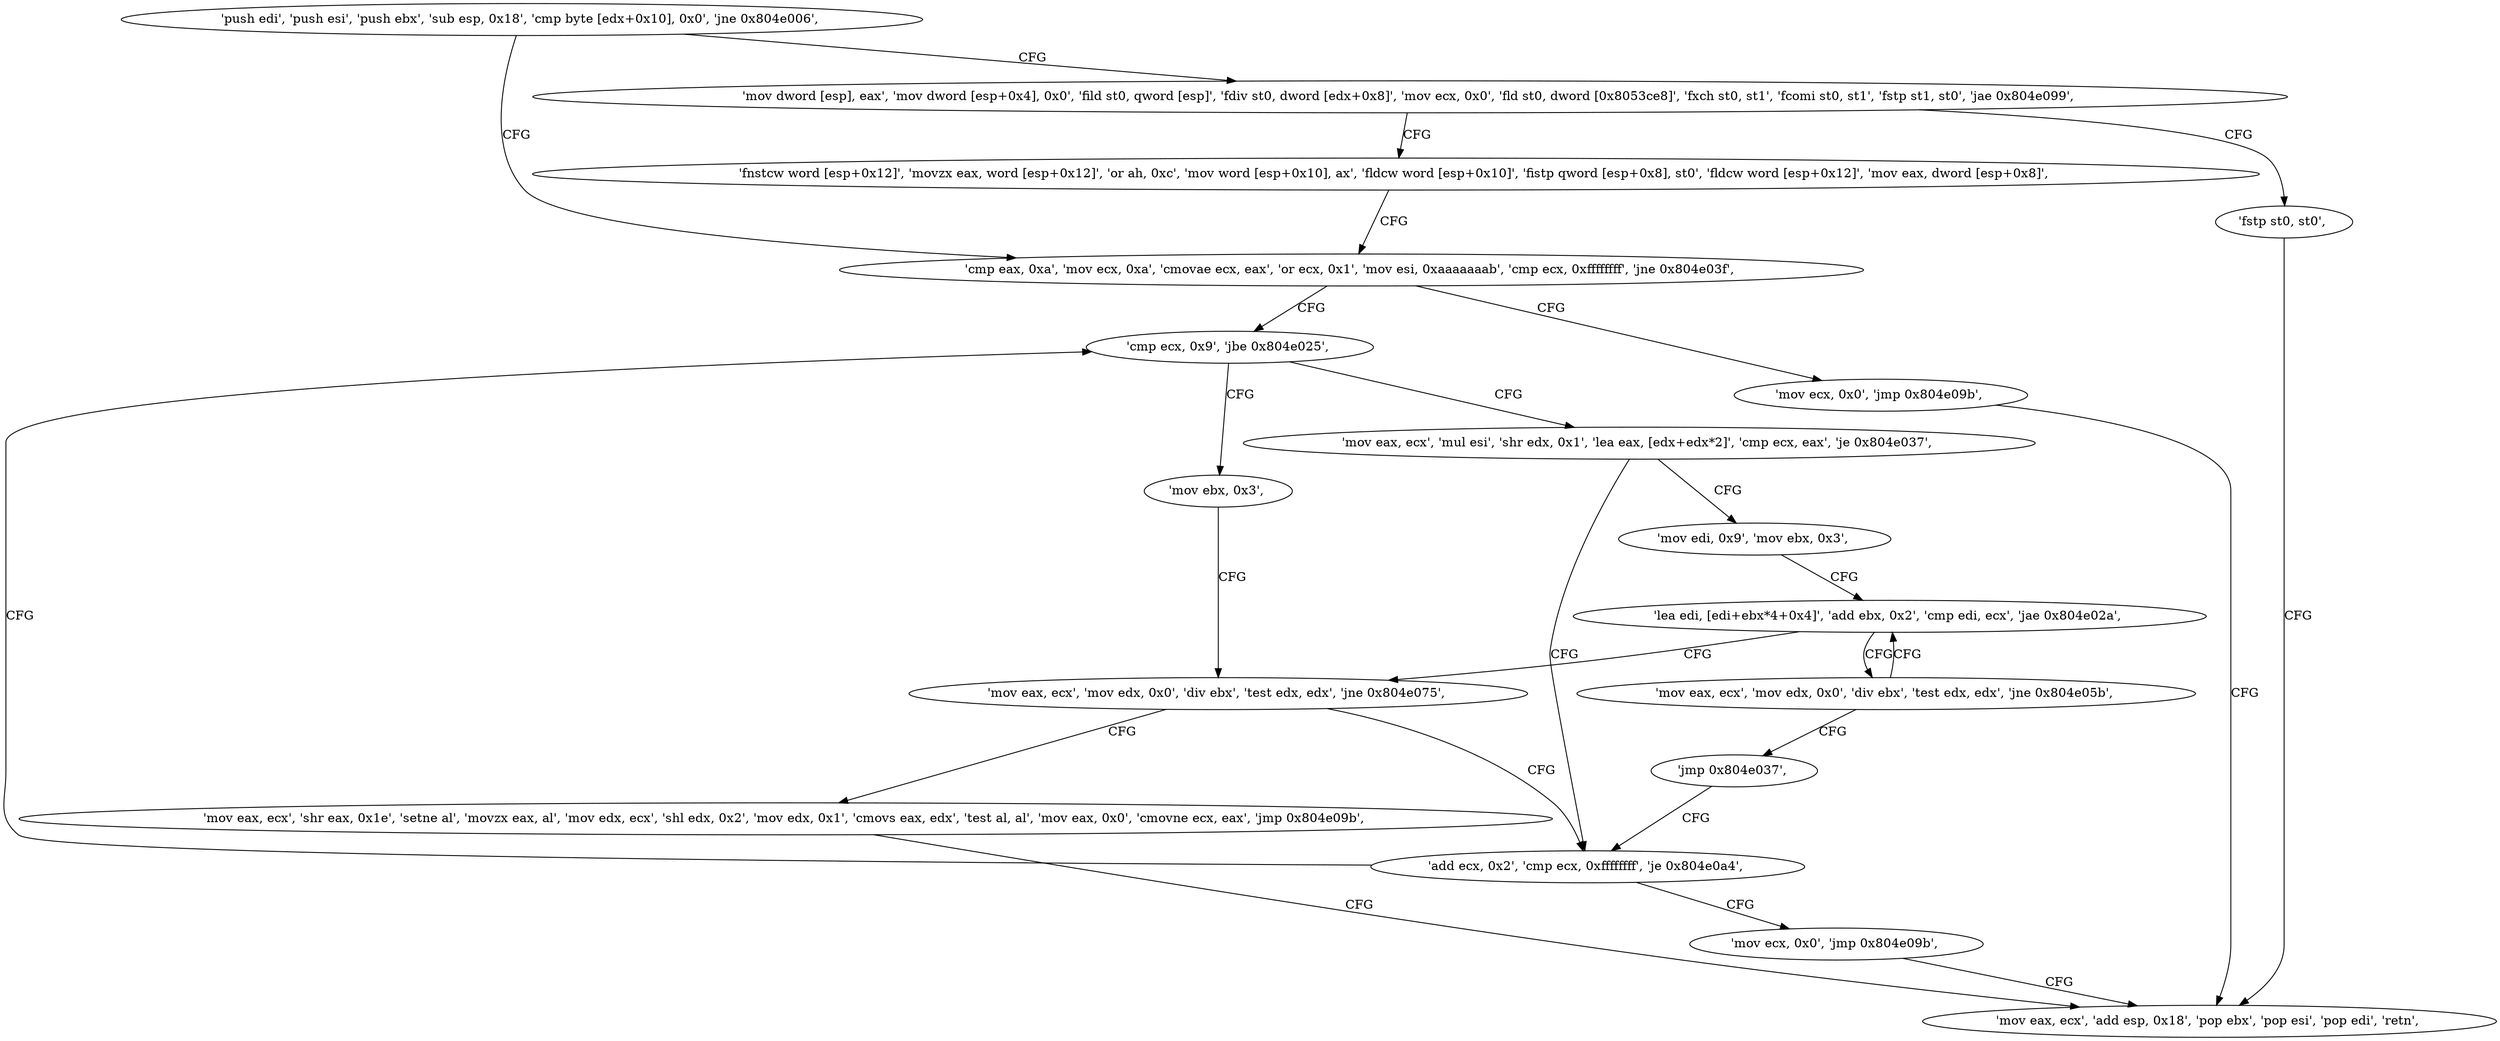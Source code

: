 digraph "func" {
"134537137" [label = "'push edi', 'push esi', 'push ebx', 'sub esp, 0x18', 'cmp byte [edx+0x10], 0x0', 'jne 0x804e006', " ]
"134537222" [label = "'cmp eax, 0xa', 'mov ecx, 0xa', 'cmovae ecx, eax', 'or ecx, 0x1', 'mov esi, 0xaaaaaaab', 'cmp ecx, 0xffffffff', 'jne 0x804e03f', " ]
"134537149" [label = "'mov dword [esp], eax', 'mov dword [esp+0x4], 0x0', 'fild st0, qword [esp]', 'fdiv st0, dword [edx+0x8]', 'mov ecx, 0x0', 'fld st0, dword [0x8053ce8]', 'fxch st0, st1', 'fcomi st0, st1', 'fstp st1, st0', 'jae 0x804e099', " ]
"134537279" [label = "'cmp ecx, 0x9', 'jbe 0x804e025', " ]
"134537246" [label = "'mov ecx, 0x0', 'jmp 0x804e09b', " ]
"134537369" [label = "'fstp st0, st0', " ]
"134537189" [label = "'fnstcw word [esp+0x12]', 'movzx eax, word [esp+0x12]', 'or ah, 0xc', 'mov word [esp+0x10], ax', 'fldcw word [esp+0x10]', 'fistp qword [esp+0x8], st0', 'fldcw word [esp+0x12]', 'mov eax, dword [esp+0x8]', " ]
"134537253" [label = "'mov ebx, 0x3', " ]
"134537284" [label = "'mov eax, ecx', 'mul esi', 'shr edx, 0x1', 'lea eax, [edx+edx*2]', 'cmp ecx, eax', 'je 0x804e037', " ]
"134537371" [label = "'mov eax, ecx', 'add esp, 0x18', 'pop ebx', 'pop esi', 'pop edi', 'retn', " ]
"134537258" [label = "'mov eax, ecx', 'mov edx, 0x0', 'div ebx', 'test edx, edx', 'jne 0x804e075', " ]
"134537271" [label = "'add ecx, 0x2', 'cmp ecx, 0xffffffff', 'je 0x804e0a4', " ]
"134537297" [label = "'mov edi, 0x9', 'mov ebx, 0x3', " ]
"134537333" [label = "'mov eax, ecx', 'shr eax, 0x1e', 'setne al', 'movzx eax, al', 'mov edx, ecx', 'shl edx, 0x2', 'mov edx, 0x1', 'cmovs eax, edx', 'test al, al', 'mov eax, 0x0', 'cmovne ecx, eax', 'jmp 0x804e09b', " ]
"134537380" [label = "'mov ecx, 0x0', 'jmp 0x804e09b', " ]
"134537307" [label = "'lea edi, [edi+ebx*4+0x4]', 'add ebx, 0x2', 'cmp edi, ecx', 'jae 0x804e02a', " ]
"134537318" [label = "'mov eax, ecx', 'mov edx, 0x0', 'div ebx', 'test edx, edx', 'jne 0x804e05b', " ]
"134537331" [label = "'jmp 0x804e037', " ]
"134537137" -> "134537222" [ label = "CFG" ]
"134537137" -> "134537149" [ label = "CFG" ]
"134537222" -> "134537279" [ label = "CFG" ]
"134537222" -> "134537246" [ label = "CFG" ]
"134537149" -> "134537369" [ label = "CFG" ]
"134537149" -> "134537189" [ label = "CFG" ]
"134537279" -> "134537253" [ label = "CFG" ]
"134537279" -> "134537284" [ label = "CFG" ]
"134537246" -> "134537371" [ label = "CFG" ]
"134537369" -> "134537371" [ label = "CFG" ]
"134537189" -> "134537222" [ label = "CFG" ]
"134537253" -> "134537258" [ label = "CFG" ]
"134537284" -> "134537271" [ label = "CFG" ]
"134537284" -> "134537297" [ label = "CFG" ]
"134537258" -> "134537333" [ label = "CFG" ]
"134537258" -> "134537271" [ label = "CFG" ]
"134537271" -> "134537380" [ label = "CFG" ]
"134537271" -> "134537279" [ label = "CFG" ]
"134537297" -> "134537307" [ label = "CFG" ]
"134537333" -> "134537371" [ label = "CFG" ]
"134537380" -> "134537371" [ label = "CFG" ]
"134537307" -> "134537258" [ label = "CFG" ]
"134537307" -> "134537318" [ label = "CFG" ]
"134537318" -> "134537307" [ label = "CFG" ]
"134537318" -> "134537331" [ label = "CFG" ]
"134537331" -> "134537271" [ label = "CFG" ]
}
